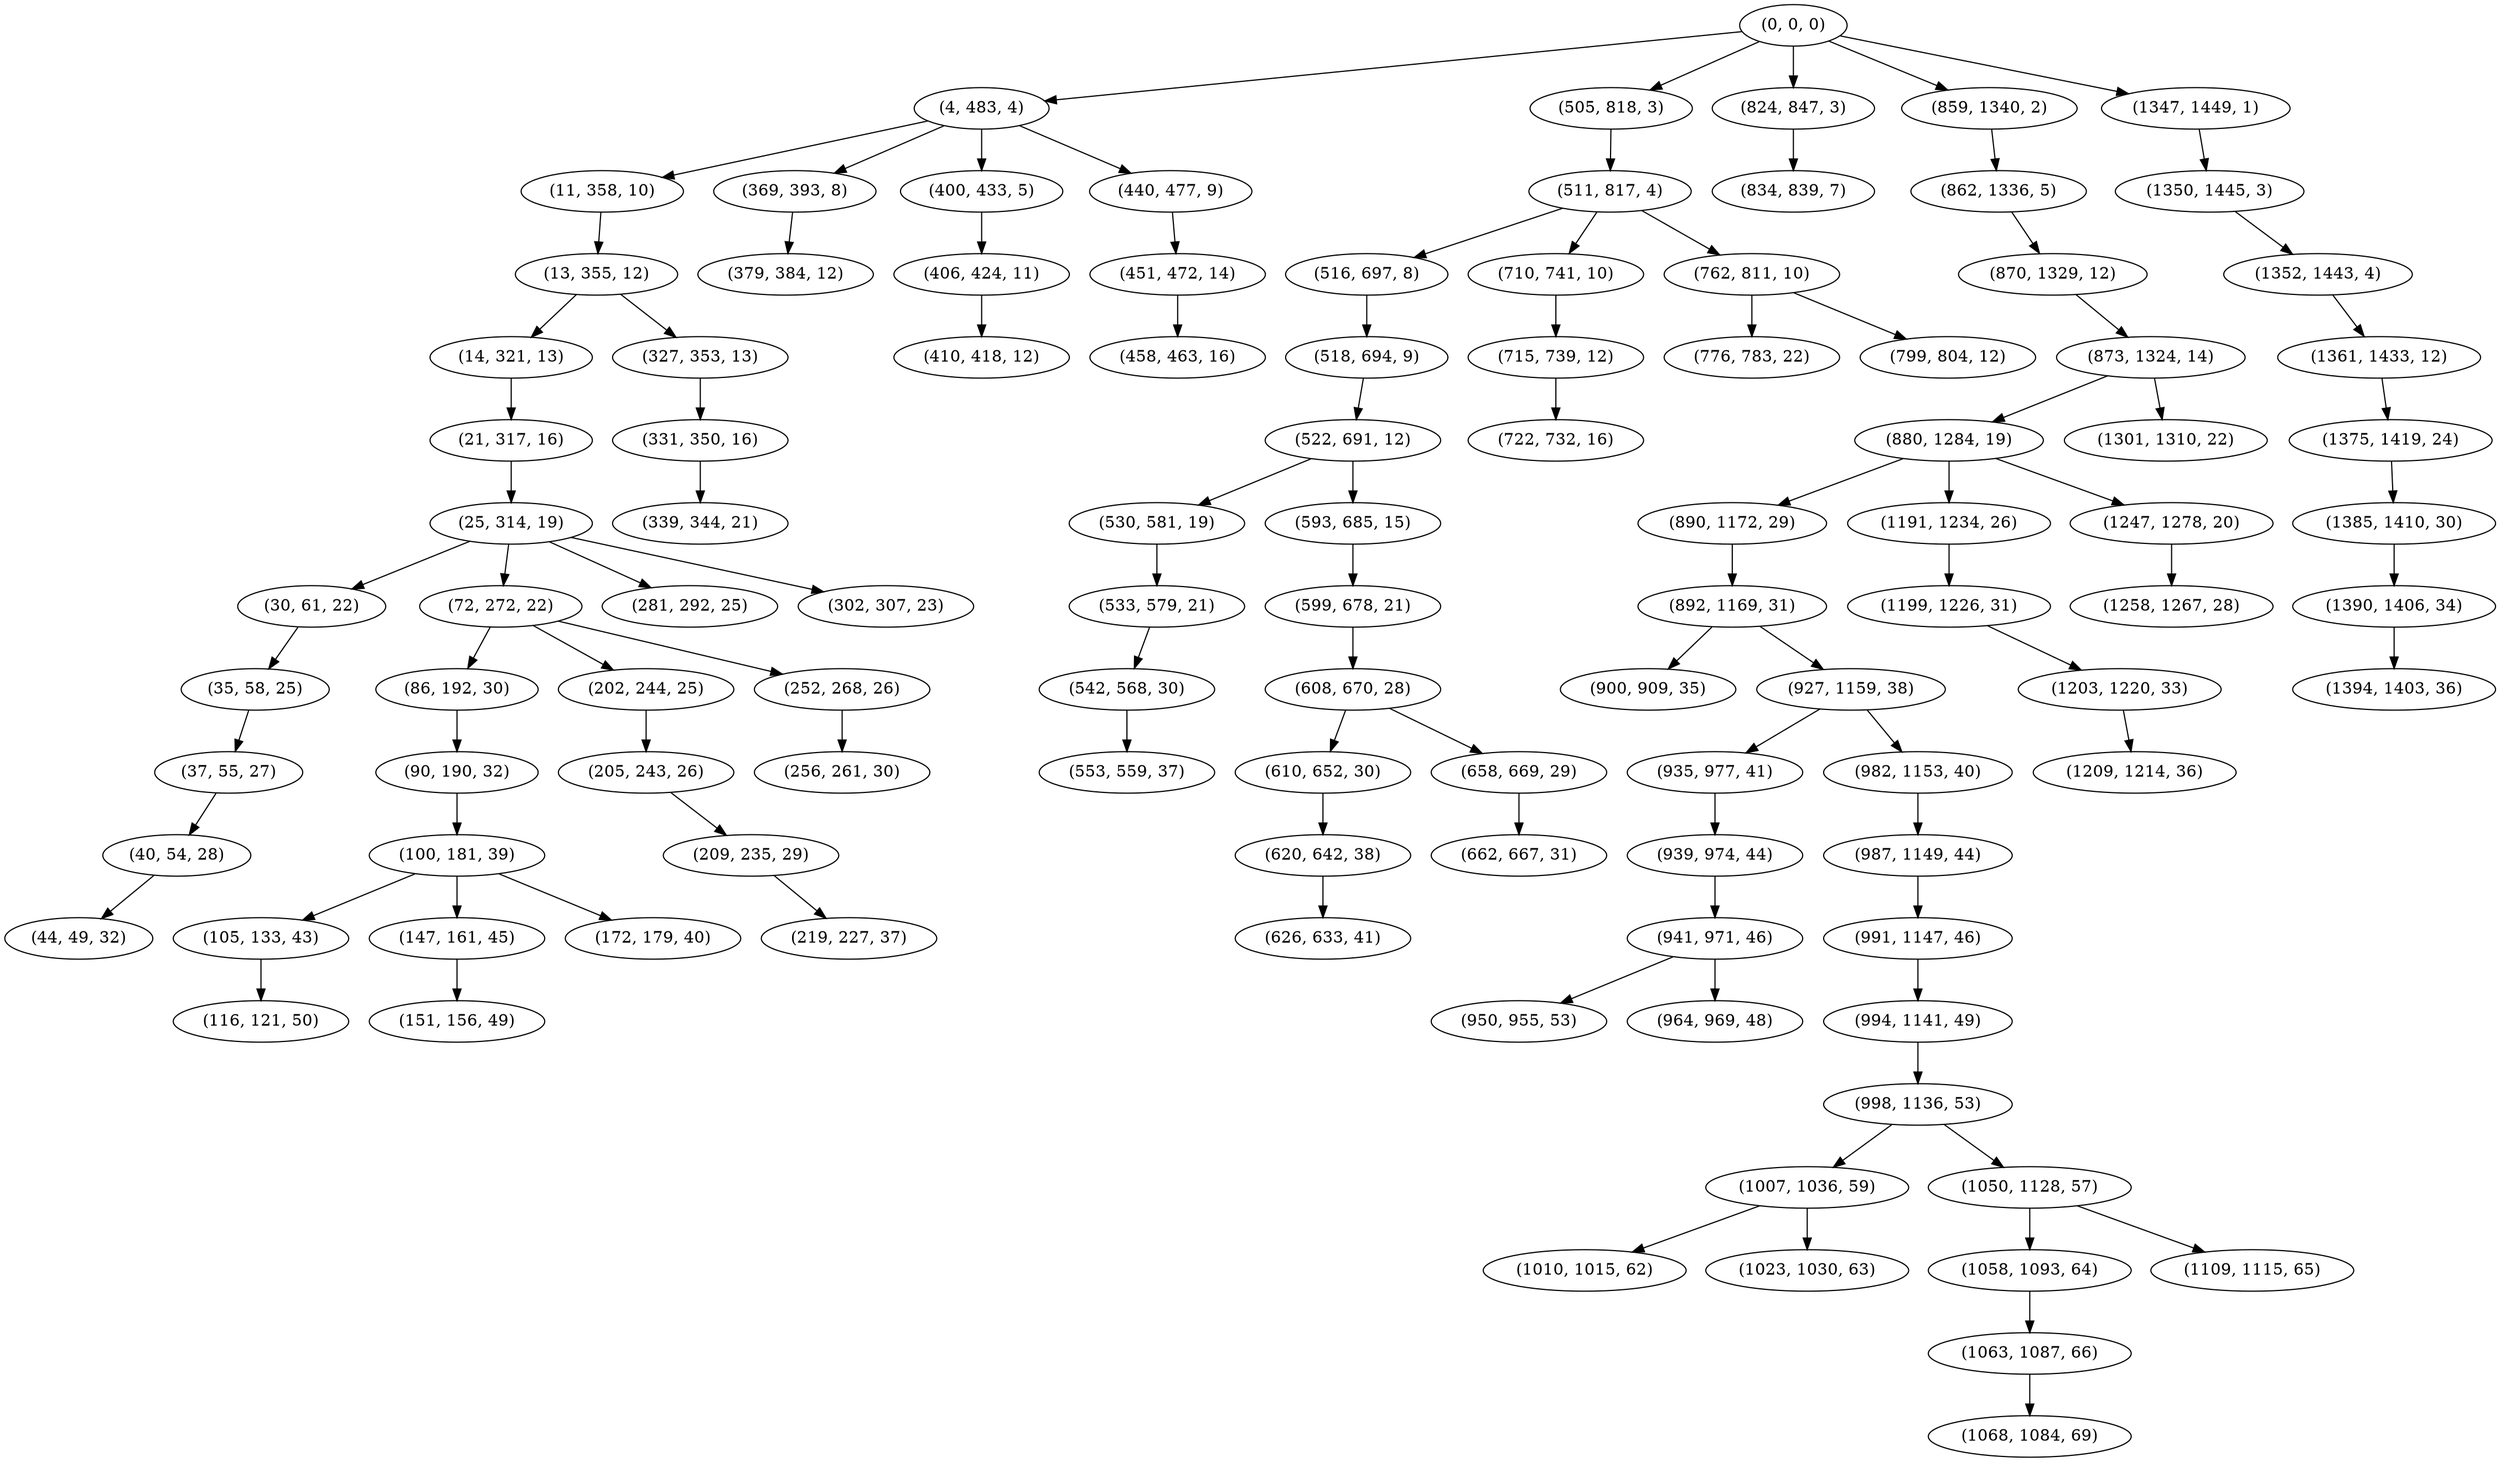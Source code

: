 digraph tree {
    "(0, 0, 0)";
    "(4, 483, 4)";
    "(11, 358, 10)";
    "(13, 355, 12)";
    "(14, 321, 13)";
    "(21, 317, 16)";
    "(25, 314, 19)";
    "(30, 61, 22)";
    "(35, 58, 25)";
    "(37, 55, 27)";
    "(40, 54, 28)";
    "(44, 49, 32)";
    "(72, 272, 22)";
    "(86, 192, 30)";
    "(90, 190, 32)";
    "(100, 181, 39)";
    "(105, 133, 43)";
    "(116, 121, 50)";
    "(147, 161, 45)";
    "(151, 156, 49)";
    "(172, 179, 40)";
    "(202, 244, 25)";
    "(205, 243, 26)";
    "(209, 235, 29)";
    "(219, 227, 37)";
    "(252, 268, 26)";
    "(256, 261, 30)";
    "(281, 292, 25)";
    "(302, 307, 23)";
    "(327, 353, 13)";
    "(331, 350, 16)";
    "(339, 344, 21)";
    "(369, 393, 8)";
    "(379, 384, 12)";
    "(400, 433, 5)";
    "(406, 424, 11)";
    "(410, 418, 12)";
    "(440, 477, 9)";
    "(451, 472, 14)";
    "(458, 463, 16)";
    "(505, 818, 3)";
    "(511, 817, 4)";
    "(516, 697, 8)";
    "(518, 694, 9)";
    "(522, 691, 12)";
    "(530, 581, 19)";
    "(533, 579, 21)";
    "(542, 568, 30)";
    "(553, 559, 37)";
    "(593, 685, 15)";
    "(599, 678, 21)";
    "(608, 670, 28)";
    "(610, 652, 30)";
    "(620, 642, 38)";
    "(626, 633, 41)";
    "(658, 669, 29)";
    "(662, 667, 31)";
    "(710, 741, 10)";
    "(715, 739, 12)";
    "(722, 732, 16)";
    "(762, 811, 10)";
    "(776, 783, 22)";
    "(799, 804, 12)";
    "(824, 847, 3)";
    "(834, 839, 7)";
    "(859, 1340, 2)";
    "(862, 1336, 5)";
    "(870, 1329, 12)";
    "(873, 1324, 14)";
    "(880, 1284, 19)";
    "(890, 1172, 29)";
    "(892, 1169, 31)";
    "(900, 909, 35)";
    "(927, 1159, 38)";
    "(935, 977, 41)";
    "(939, 974, 44)";
    "(941, 971, 46)";
    "(950, 955, 53)";
    "(964, 969, 48)";
    "(982, 1153, 40)";
    "(987, 1149, 44)";
    "(991, 1147, 46)";
    "(994, 1141, 49)";
    "(998, 1136, 53)";
    "(1007, 1036, 59)";
    "(1010, 1015, 62)";
    "(1023, 1030, 63)";
    "(1050, 1128, 57)";
    "(1058, 1093, 64)";
    "(1063, 1087, 66)";
    "(1068, 1084, 69)";
    "(1109, 1115, 65)";
    "(1191, 1234, 26)";
    "(1199, 1226, 31)";
    "(1203, 1220, 33)";
    "(1209, 1214, 36)";
    "(1247, 1278, 20)";
    "(1258, 1267, 28)";
    "(1301, 1310, 22)";
    "(1347, 1449, 1)";
    "(1350, 1445, 3)";
    "(1352, 1443, 4)";
    "(1361, 1433, 12)";
    "(1375, 1419, 24)";
    "(1385, 1410, 30)";
    "(1390, 1406, 34)";
    "(1394, 1403, 36)";
    "(0, 0, 0)" -> "(4, 483, 4)";
    "(0, 0, 0)" -> "(505, 818, 3)";
    "(0, 0, 0)" -> "(824, 847, 3)";
    "(0, 0, 0)" -> "(859, 1340, 2)";
    "(0, 0, 0)" -> "(1347, 1449, 1)";
    "(4, 483, 4)" -> "(11, 358, 10)";
    "(4, 483, 4)" -> "(369, 393, 8)";
    "(4, 483, 4)" -> "(400, 433, 5)";
    "(4, 483, 4)" -> "(440, 477, 9)";
    "(11, 358, 10)" -> "(13, 355, 12)";
    "(13, 355, 12)" -> "(14, 321, 13)";
    "(13, 355, 12)" -> "(327, 353, 13)";
    "(14, 321, 13)" -> "(21, 317, 16)";
    "(21, 317, 16)" -> "(25, 314, 19)";
    "(25, 314, 19)" -> "(30, 61, 22)";
    "(25, 314, 19)" -> "(72, 272, 22)";
    "(25, 314, 19)" -> "(281, 292, 25)";
    "(25, 314, 19)" -> "(302, 307, 23)";
    "(30, 61, 22)" -> "(35, 58, 25)";
    "(35, 58, 25)" -> "(37, 55, 27)";
    "(37, 55, 27)" -> "(40, 54, 28)";
    "(40, 54, 28)" -> "(44, 49, 32)";
    "(72, 272, 22)" -> "(86, 192, 30)";
    "(72, 272, 22)" -> "(202, 244, 25)";
    "(72, 272, 22)" -> "(252, 268, 26)";
    "(86, 192, 30)" -> "(90, 190, 32)";
    "(90, 190, 32)" -> "(100, 181, 39)";
    "(100, 181, 39)" -> "(105, 133, 43)";
    "(100, 181, 39)" -> "(147, 161, 45)";
    "(100, 181, 39)" -> "(172, 179, 40)";
    "(105, 133, 43)" -> "(116, 121, 50)";
    "(147, 161, 45)" -> "(151, 156, 49)";
    "(202, 244, 25)" -> "(205, 243, 26)";
    "(205, 243, 26)" -> "(209, 235, 29)";
    "(209, 235, 29)" -> "(219, 227, 37)";
    "(252, 268, 26)" -> "(256, 261, 30)";
    "(327, 353, 13)" -> "(331, 350, 16)";
    "(331, 350, 16)" -> "(339, 344, 21)";
    "(369, 393, 8)" -> "(379, 384, 12)";
    "(400, 433, 5)" -> "(406, 424, 11)";
    "(406, 424, 11)" -> "(410, 418, 12)";
    "(440, 477, 9)" -> "(451, 472, 14)";
    "(451, 472, 14)" -> "(458, 463, 16)";
    "(505, 818, 3)" -> "(511, 817, 4)";
    "(511, 817, 4)" -> "(516, 697, 8)";
    "(511, 817, 4)" -> "(710, 741, 10)";
    "(511, 817, 4)" -> "(762, 811, 10)";
    "(516, 697, 8)" -> "(518, 694, 9)";
    "(518, 694, 9)" -> "(522, 691, 12)";
    "(522, 691, 12)" -> "(530, 581, 19)";
    "(522, 691, 12)" -> "(593, 685, 15)";
    "(530, 581, 19)" -> "(533, 579, 21)";
    "(533, 579, 21)" -> "(542, 568, 30)";
    "(542, 568, 30)" -> "(553, 559, 37)";
    "(593, 685, 15)" -> "(599, 678, 21)";
    "(599, 678, 21)" -> "(608, 670, 28)";
    "(608, 670, 28)" -> "(610, 652, 30)";
    "(608, 670, 28)" -> "(658, 669, 29)";
    "(610, 652, 30)" -> "(620, 642, 38)";
    "(620, 642, 38)" -> "(626, 633, 41)";
    "(658, 669, 29)" -> "(662, 667, 31)";
    "(710, 741, 10)" -> "(715, 739, 12)";
    "(715, 739, 12)" -> "(722, 732, 16)";
    "(762, 811, 10)" -> "(776, 783, 22)";
    "(762, 811, 10)" -> "(799, 804, 12)";
    "(824, 847, 3)" -> "(834, 839, 7)";
    "(859, 1340, 2)" -> "(862, 1336, 5)";
    "(862, 1336, 5)" -> "(870, 1329, 12)";
    "(870, 1329, 12)" -> "(873, 1324, 14)";
    "(873, 1324, 14)" -> "(880, 1284, 19)";
    "(873, 1324, 14)" -> "(1301, 1310, 22)";
    "(880, 1284, 19)" -> "(890, 1172, 29)";
    "(880, 1284, 19)" -> "(1191, 1234, 26)";
    "(880, 1284, 19)" -> "(1247, 1278, 20)";
    "(890, 1172, 29)" -> "(892, 1169, 31)";
    "(892, 1169, 31)" -> "(900, 909, 35)";
    "(892, 1169, 31)" -> "(927, 1159, 38)";
    "(927, 1159, 38)" -> "(935, 977, 41)";
    "(927, 1159, 38)" -> "(982, 1153, 40)";
    "(935, 977, 41)" -> "(939, 974, 44)";
    "(939, 974, 44)" -> "(941, 971, 46)";
    "(941, 971, 46)" -> "(950, 955, 53)";
    "(941, 971, 46)" -> "(964, 969, 48)";
    "(982, 1153, 40)" -> "(987, 1149, 44)";
    "(987, 1149, 44)" -> "(991, 1147, 46)";
    "(991, 1147, 46)" -> "(994, 1141, 49)";
    "(994, 1141, 49)" -> "(998, 1136, 53)";
    "(998, 1136, 53)" -> "(1007, 1036, 59)";
    "(998, 1136, 53)" -> "(1050, 1128, 57)";
    "(1007, 1036, 59)" -> "(1010, 1015, 62)";
    "(1007, 1036, 59)" -> "(1023, 1030, 63)";
    "(1050, 1128, 57)" -> "(1058, 1093, 64)";
    "(1050, 1128, 57)" -> "(1109, 1115, 65)";
    "(1058, 1093, 64)" -> "(1063, 1087, 66)";
    "(1063, 1087, 66)" -> "(1068, 1084, 69)";
    "(1191, 1234, 26)" -> "(1199, 1226, 31)";
    "(1199, 1226, 31)" -> "(1203, 1220, 33)";
    "(1203, 1220, 33)" -> "(1209, 1214, 36)";
    "(1247, 1278, 20)" -> "(1258, 1267, 28)";
    "(1347, 1449, 1)" -> "(1350, 1445, 3)";
    "(1350, 1445, 3)" -> "(1352, 1443, 4)";
    "(1352, 1443, 4)" -> "(1361, 1433, 12)";
    "(1361, 1433, 12)" -> "(1375, 1419, 24)";
    "(1375, 1419, 24)" -> "(1385, 1410, 30)";
    "(1385, 1410, 30)" -> "(1390, 1406, 34)";
    "(1390, 1406, 34)" -> "(1394, 1403, 36)";
}
